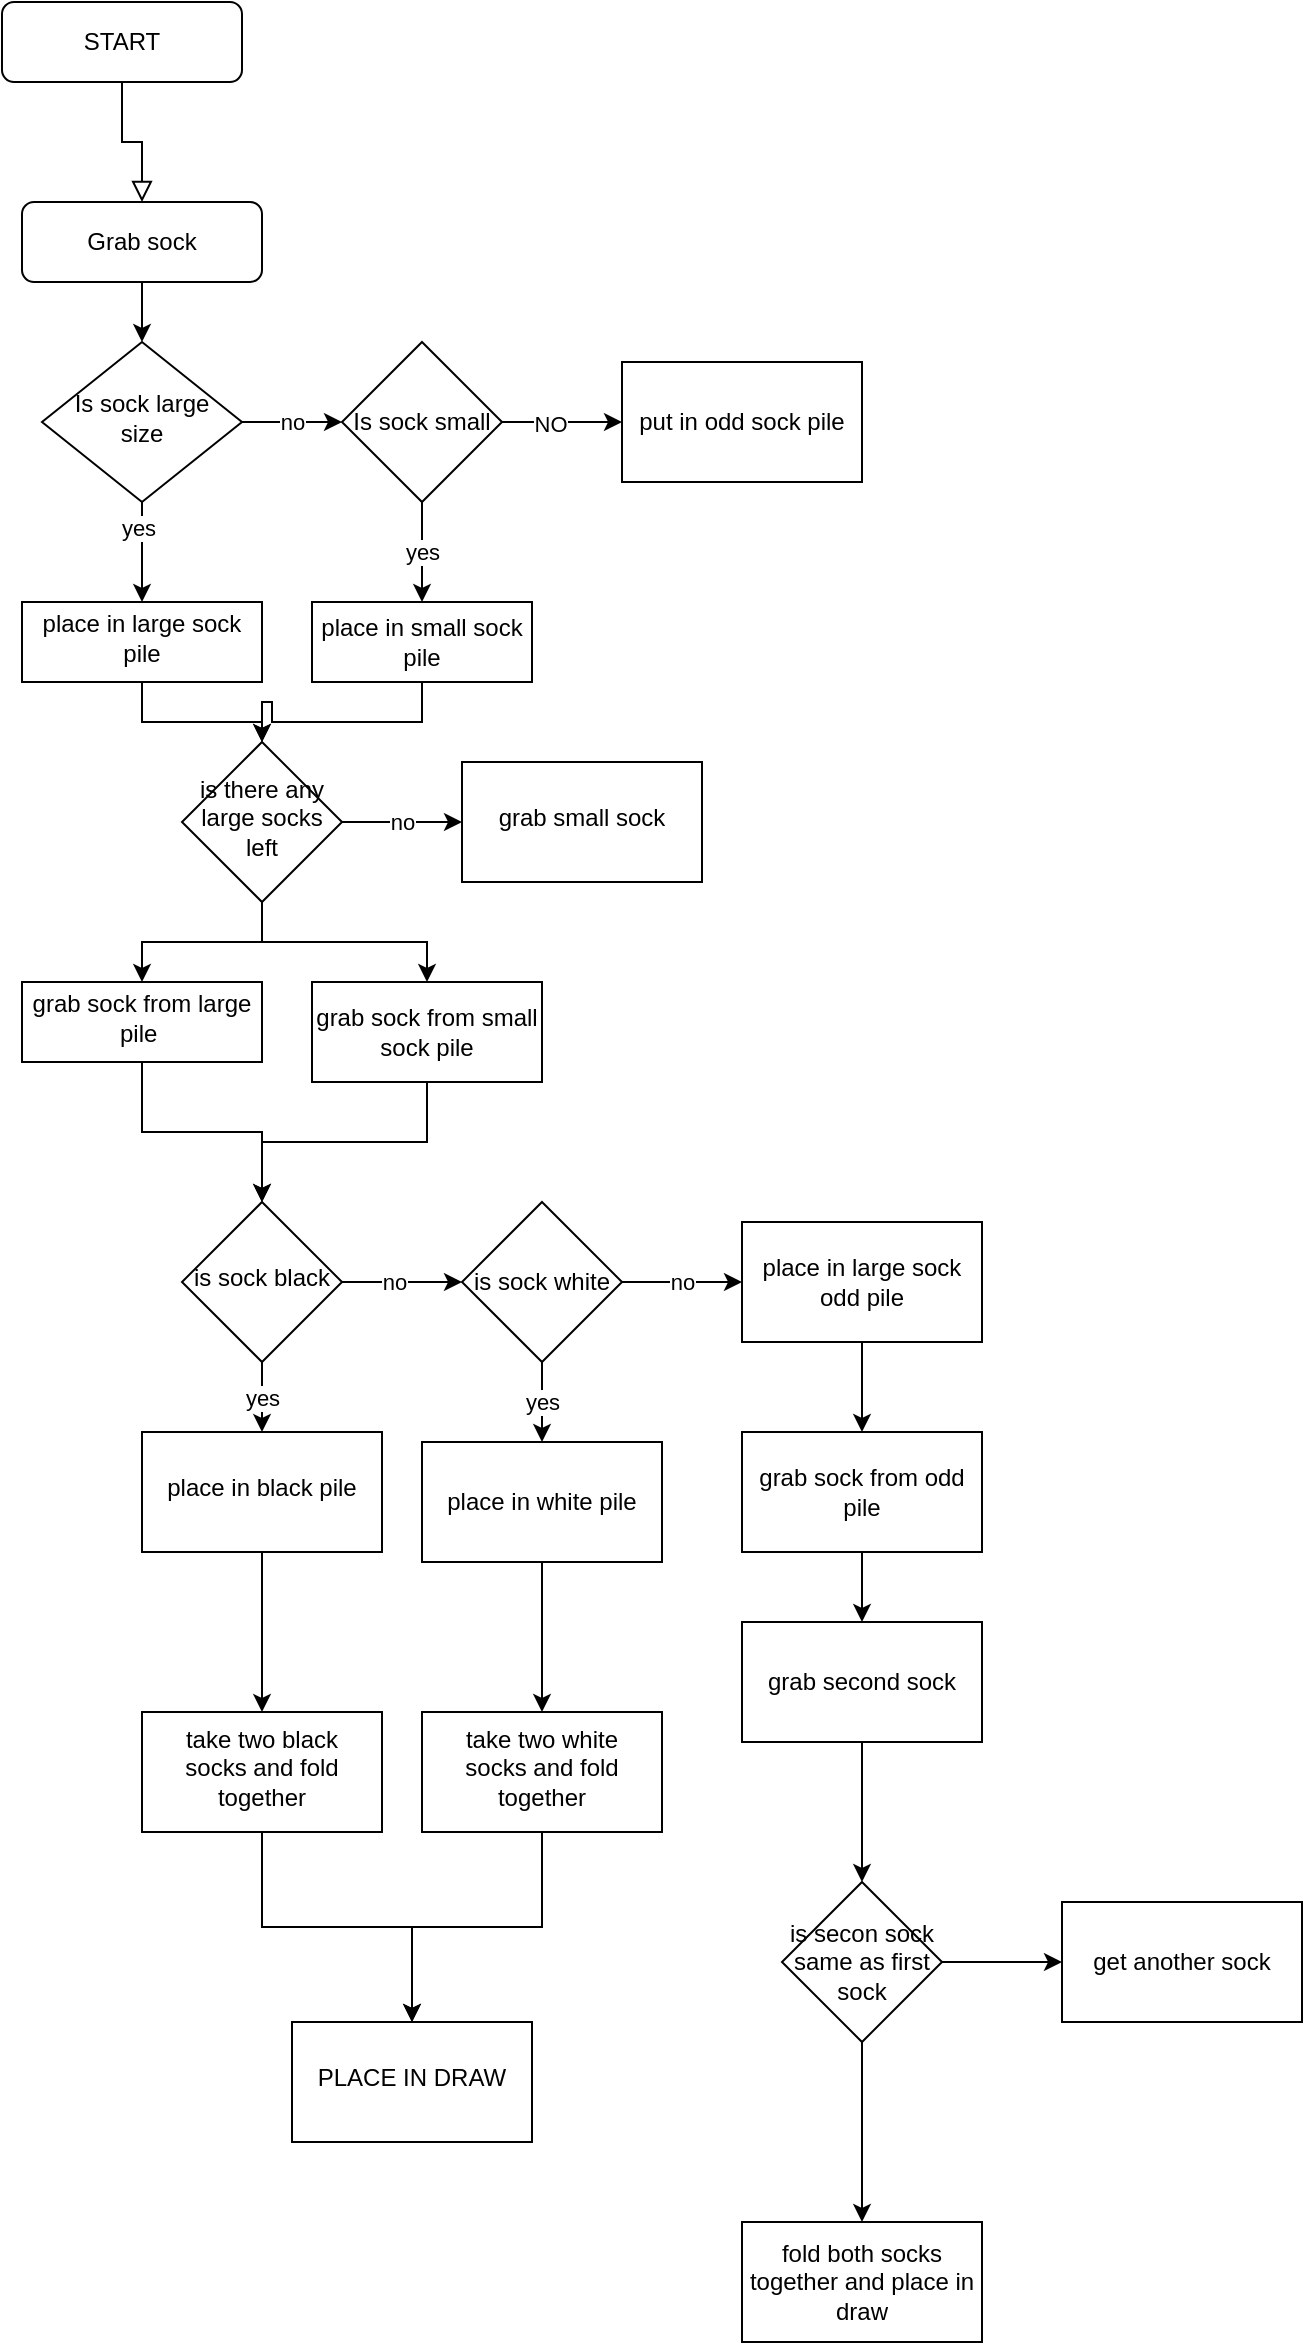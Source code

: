 <mxfile version="26.1.0">
  <diagram id="C5RBs43oDa-KdzZeNtuy" name="Page-1">
    <mxGraphModel dx="1050" dy="1732" grid="1" gridSize="10" guides="1" tooltips="1" connect="1" arrows="1" fold="1" page="1" pageScale="1" pageWidth="827" pageHeight="1169" math="0" shadow="0">
      <root>
        <mxCell id="WIyWlLk6GJQsqaUBKTNV-0" />
        <mxCell id="WIyWlLk6GJQsqaUBKTNV-1" parent="WIyWlLk6GJQsqaUBKTNV-0" />
        <mxCell id="WIyWlLk6GJQsqaUBKTNV-2" value="" style="rounded=0;html=1;jettySize=auto;orthogonalLoop=1;fontSize=11;endArrow=block;endFill=0;endSize=8;strokeWidth=1;shadow=0;labelBackgroundColor=none;edgeStyle=orthogonalEdgeStyle;entryX=0.5;entryY=0;entryDx=0;entryDy=0;" parent="WIyWlLk6GJQsqaUBKTNV-1" source="WIyWlLk6GJQsqaUBKTNV-3" target="N4FY37cbQbUWtQMGl5a7-0" edge="1">
          <mxGeometry relative="1" as="geometry">
            <mxPoint x="230" y="80" as="targetPoint" />
          </mxGeometry>
        </mxCell>
        <mxCell id="WIyWlLk6GJQsqaUBKTNV-3" value="START" style="rounded=1;whiteSpace=wrap;html=1;fontSize=12;glass=0;strokeWidth=1;shadow=0;" parent="WIyWlLk6GJQsqaUBKTNV-1" vertex="1">
          <mxGeometry x="160" y="-80" width="120" height="40" as="geometry" />
        </mxCell>
        <mxCell id="N4FY37cbQbUWtQMGl5a7-11" value="" style="edgeStyle=orthogonalEdgeStyle;rounded=0;orthogonalLoop=1;jettySize=auto;html=1;" edge="1" parent="WIyWlLk6GJQsqaUBKTNV-1" source="WIyWlLk6GJQsqaUBKTNV-6" target="N4FY37cbQbUWtQMGl5a7-10">
          <mxGeometry relative="1" as="geometry" />
        </mxCell>
        <mxCell id="N4FY37cbQbUWtQMGl5a7-12" value="yes" style="edgeLabel;html=1;align=center;verticalAlign=middle;resizable=0;points=[];" vertex="1" connectable="0" parent="N4FY37cbQbUWtQMGl5a7-11">
          <mxGeometry x="-0.496" y="-2" relative="1" as="geometry">
            <mxPoint as="offset" />
          </mxGeometry>
        </mxCell>
        <mxCell id="N4FY37cbQbUWtQMGl5a7-47" value="no" style="edgeStyle=orthogonalEdgeStyle;rounded=0;orthogonalLoop=1;jettySize=auto;html=1;" edge="1" parent="WIyWlLk6GJQsqaUBKTNV-1" source="WIyWlLk6GJQsqaUBKTNV-6" target="N4FY37cbQbUWtQMGl5a7-3">
          <mxGeometry relative="1" as="geometry" />
        </mxCell>
        <mxCell id="WIyWlLk6GJQsqaUBKTNV-6" value="Is sock large size" style="rhombus;whiteSpace=wrap;html=1;shadow=0;fontFamily=Helvetica;fontSize=12;align=center;strokeWidth=1;spacing=6;spacingTop=-4;" parent="WIyWlLk6GJQsqaUBKTNV-1" vertex="1">
          <mxGeometry x="180" y="90" width="100" height="80" as="geometry" />
        </mxCell>
        <mxCell id="N4FY37cbQbUWtQMGl5a7-2" value="" style="edgeStyle=orthogonalEdgeStyle;rounded=0;orthogonalLoop=1;jettySize=auto;html=1;" edge="1" parent="WIyWlLk6GJQsqaUBKTNV-1" source="N4FY37cbQbUWtQMGl5a7-0" target="WIyWlLk6GJQsqaUBKTNV-6">
          <mxGeometry relative="1" as="geometry" />
        </mxCell>
        <mxCell id="N4FY37cbQbUWtQMGl5a7-0" value="Grab sock" style="rounded=1;whiteSpace=wrap;html=1;" vertex="1" parent="WIyWlLk6GJQsqaUBKTNV-1">
          <mxGeometry x="170" y="20" width="120" height="40" as="geometry" />
        </mxCell>
        <mxCell id="N4FY37cbQbUWtQMGl5a7-5" value="" style="edgeStyle=orthogonalEdgeStyle;rounded=0;orthogonalLoop=1;jettySize=auto;html=1;" edge="1" parent="WIyWlLk6GJQsqaUBKTNV-1" source="N4FY37cbQbUWtQMGl5a7-3" target="N4FY37cbQbUWtQMGl5a7-4">
          <mxGeometry relative="1" as="geometry" />
        </mxCell>
        <mxCell id="N4FY37cbQbUWtQMGl5a7-6" value="NO" style="edgeLabel;html=1;align=center;verticalAlign=middle;resizable=0;points=[];" vertex="1" connectable="0" parent="N4FY37cbQbUWtQMGl5a7-5">
          <mxGeometry x="-0.207" y="-1" relative="1" as="geometry">
            <mxPoint as="offset" />
          </mxGeometry>
        </mxCell>
        <mxCell id="N4FY37cbQbUWtQMGl5a7-46" value="yes" style="edgeStyle=orthogonalEdgeStyle;rounded=0;orthogonalLoop=1;jettySize=auto;html=1;" edge="1" parent="WIyWlLk6GJQsqaUBKTNV-1" source="N4FY37cbQbUWtQMGl5a7-3" target="N4FY37cbQbUWtQMGl5a7-8">
          <mxGeometry relative="1" as="geometry" />
        </mxCell>
        <mxCell id="N4FY37cbQbUWtQMGl5a7-3" value="Is sock small" style="rhombus;whiteSpace=wrap;html=1;" vertex="1" parent="WIyWlLk6GJQsqaUBKTNV-1">
          <mxGeometry x="330" y="90" width="80" height="80" as="geometry" />
        </mxCell>
        <mxCell id="N4FY37cbQbUWtQMGl5a7-4" value="put in odd sock pile" style="whiteSpace=wrap;html=1;" vertex="1" parent="WIyWlLk6GJQsqaUBKTNV-1">
          <mxGeometry x="470" y="100" width="120" height="60" as="geometry" />
        </mxCell>
        <mxCell id="N4FY37cbQbUWtQMGl5a7-50" value="" style="edgeStyle=orthogonalEdgeStyle;rounded=0;orthogonalLoop=1;jettySize=auto;html=1;" edge="1" parent="WIyWlLk6GJQsqaUBKTNV-1" source="N4FY37cbQbUWtQMGl5a7-8" target="N4FY37cbQbUWtQMGl5a7-48">
          <mxGeometry relative="1" as="geometry" />
        </mxCell>
        <mxCell id="N4FY37cbQbUWtQMGl5a7-8" value="place in small sock pile" style="whiteSpace=wrap;html=1;" vertex="1" parent="WIyWlLk6GJQsqaUBKTNV-1">
          <mxGeometry x="315" y="220" width="110" height="40" as="geometry" />
        </mxCell>
        <mxCell id="N4FY37cbQbUWtQMGl5a7-49" value="" style="edgeStyle=orthogonalEdgeStyle;rounded=0;orthogonalLoop=1;jettySize=auto;html=1;" edge="1" parent="WIyWlLk6GJQsqaUBKTNV-1" source="N4FY37cbQbUWtQMGl5a7-10" target="N4FY37cbQbUWtQMGl5a7-48">
          <mxGeometry relative="1" as="geometry" />
        </mxCell>
        <mxCell id="N4FY37cbQbUWtQMGl5a7-10" value="place in large sock pile" style="whiteSpace=wrap;html=1;shadow=0;strokeWidth=1;spacing=6;spacingTop=-4;" vertex="1" parent="WIyWlLk6GJQsqaUBKTNV-1">
          <mxGeometry x="170" y="220" width="120" height="40" as="geometry" />
        </mxCell>
        <mxCell id="N4FY37cbQbUWtQMGl5a7-18" value="" style="edgeStyle=orthogonalEdgeStyle;rounded=0;orthogonalLoop=1;jettySize=auto;html=1;" edge="1" parent="WIyWlLk6GJQsqaUBKTNV-1" source="N4FY37cbQbUWtQMGl5a7-15" target="N4FY37cbQbUWtQMGl5a7-17">
          <mxGeometry relative="1" as="geometry" />
        </mxCell>
        <mxCell id="N4FY37cbQbUWtQMGl5a7-15" value="grab sock from large pile&amp;nbsp;" style="whiteSpace=wrap;html=1;shadow=0;strokeWidth=1;spacing=6;spacingTop=-4;" vertex="1" parent="WIyWlLk6GJQsqaUBKTNV-1">
          <mxGeometry x="170" y="410" width="120" height="40" as="geometry" />
        </mxCell>
        <mxCell id="N4FY37cbQbUWtQMGl5a7-20" value="" style="edgeStyle=orthogonalEdgeStyle;rounded=0;orthogonalLoop=1;jettySize=auto;html=1;" edge="1" parent="WIyWlLk6GJQsqaUBKTNV-1" source="N4FY37cbQbUWtQMGl5a7-17">
          <mxGeometry relative="1" as="geometry">
            <mxPoint x="390" y="560" as="targetPoint" />
          </mxGeometry>
        </mxCell>
        <mxCell id="N4FY37cbQbUWtQMGl5a7-21" value="no" style="edgeLabel;html=1;align=center;verticalAlign=middle;resizable=0;points=[];" vertex="1" connectable="0" parent="N4FY37cbQbUWtQMGl5a7-20">
          <mxGeometry x="-0.16" relative="1" as="geometry">
            <mxPoint as="offset" />
          </mxGeometry>
        </mxCell>
        <mxCell id="N4FY37cbQbUWtQMGl5a7-38" value="yes" style="edgeStyle=orthogonalEdgeStyle;rounded=0;orthogonalLoop=1;jettySize=auto;html=1;" edge="1" parent="WIyWlLk6GJQsqaUBKTNV-1" source="N4FY37cbQbUWtQMGl5a7-17" target="N4FY37cbQbUWtQMGl5a7-27">
          <mxGeometry relative="1" as="geometry" />
        </mxCell>
        <mxCell id="N4FY37cbQbUWtQMGl5a7-17" value="is sock black" style="rhombus;whiteSpace=wrap;html=1;shadow=0;strokeWidth=1;spacing=6;spacingTop=-4;" vertex="1" parent="WIyWlLk6GJQsqaUBKTNV-1">
          <mxGeometry x="250" y="520" width="80" height="80" as="geometry" />
        </mxCell>
        <mxCell id="N4FY37cbQbUWtQMGl5a7-26" value="no" style="edgeStyle=orthogonalEdgeStyle;rounded=0;orthogonalLoop=1;jettySize=auto;html=1;" edge="1" parent="WIyWlLk6GJQsqaUBKTNV-1" source="N4FY37cbQbUWtQMGl5a7-22" target="N4FY37cbQbUWtQMGl5a7-25">
          <mxGeometry relative="1" as="geometry" />
        </mxCell>
        <mxCell id="N4FY37cbQbUWtQMGl5a7-31" value="yes" style="edgeStyle=orthogonalEdgeStyle;rounded=0;orthogonalLoop=1;jettySize=auto;html=1;" edge="1" parent="WIyWlLk6GJQsqaUBKTNV-1" source="N4FY37cbQbUWtQMGl5a7-22" target="N4FY37cbQbUWtQMGl5a7-30">
          <mxGeometry relative="1" as="geometry" />
        </mxCell>
        <mxCell id="N4FY37cbQbUWtQMGl5a7-22" value="is sock white" style="rhombus;whiteSpace=wrap;html=1;" vertex="1" parent="WIyWlLk6GJQsqaUBKTNV-1">
          <mxGeometry x="390" y="520" width="80" height="80" as="geometry" />
        </mxCell>
        <mxCell id="N4FY37cbQbUWtQMGl5a7-69" value="" style="edgeStyle=orthogonalEdgeStyle;rounded=0;orthogonalLoop=1;jettySize=auto;html=1;" edge="1" parent="WIyWlLk6GJQsqaUBKTNV-1" source="N4FY37cbQbUWtQMGl5a7-25" target="N4FY37cbQbUWtQMGl5a7-68">
          <mxGeometry relative="1" as="geometry" />
        </mxCell>
        <mxCell id="N4FY37cbQbUWtQMGl5a7-25" value="place in large sock odd pile" style="whiteSpace=wrap;html=1;" vertex="1" parent="WIyWlLk6GJQsqaUBKTNV-1">
          <mxGeometry x="530" y="530" width="120" height="60" as="geometry" />
        </mxCell>
        <mxCell id="N4FY37cbQbUWtQMGl5a7-40" value="" style="edgeStyle=orthogonalEdgeStyle;rounded=0;orthogonalLoop=1;jettySize=auto;html=1;" edge="1" parent="WIyWlLk6GJQsqaUBKTNV-1" source="N4FY37cbQbUWtQMGl5a7-27" target="N4FY37cbQbUWtQMGl5a7-39">
          <mxGeometry relative="1" as="geometry" />
        </mxCell>
        <mxCell id="N4FY37cbQbUWtQMGl5a7-27" value="place in black pile" style="whiteSpace=wrap;html=1;shadow=0;strokeWidth=1;spacing=6;spacingTop=-4;" vertex="1" parent="WIyWlLk6GJQsqaUBKTNV-1">
          <mxGeometry x="230" y="635" width="120" height="60" as="geometry" />
        </mxCell>
        <mxCell id="N4FY37cbQbUWtQMGl5a7-44" value="" style="edgeStyle=orthogonalEdgeStyle;rounded=0;orthogonalLoop=1;jettySize=auto;html=1;" edge="1" parent="WIyWlLk6GJQsqaUBKTNV-1" source="N4FY37cbQbUWtQMGl5a7-30" target="N4FY37cbQbUWtQMGl5a7-43">
          <mxGeometry relative="1" as="geometry" />
        </mxCell>
        <mxCell id="N4FY37cbQbUWtQMGl5a7-30" value="place in white pile" style="whiteSpace=wrap;html=1;" vertex="1" parent="WIyWlLk6GJQsqaUBKTNV-1">
          <mxGeometry x="370" y="640" width="120" height="60" as="geometry" />
        </mxCell>
        <mxCell id="N4FY37cbQbUWtQMGl5a7-66" style="edgeStyle=orthogonalEdgeStyle;rounded=0;orthogonalLoop=1;jettySize=auto;html=1;" edge="1" parent="WIyWlLk6GJQsqaUBKTNV-1" source="N4FY37cbQbUWtQMGl5a7-39" target="N4FY37cbQbUWtQMGl5a7-41">
          <mxGeometry relative="1" as="geometry" />
        </mxCell>
        <mxCell id="N4FY37cbQbUWtQMGl5a7-39" value="take two black socks and fold together" style="whiteSpace=wrap;html=1;shadow=0;strokeWidth=1;spacing=6;spacingTop=-4;" vertex="1" parent="WIyWlLk6GJQsqaUBKTNV-1">
          <mxGeometry x="230" y="775" width="120" height="60" as="geometry" />
        </mxCell>
        <mxCell id="N4FY37cbQbUWtQMGl5a7-41" value="PLACE IN DRAW" style="whiteSpace=wrap;html=1;shadow=0;strokeWidth=1;spacing=6;spacingTop=-4;" vertex="1" parent="WIyWlLk6GJQsqaUBKTNV-1">
          <mxGeometry x="305" y="930" width="120" height="60" as="geometry" />
        </mxCell>
        <mxCell id="N4FY37cbQbUWtQMGl5a7-65" style="edgeStyle=orthogonalEdgeStyle;rounded=0;orthogonalLoop=1;jettySize=auto;html=1;entryX=0.5;entryY=0;entryDx=0;entryDy=0;" edge="1" parent="WIyWlLk6GJQsqaUBKTNV-1" source="N4FY37cbQbUWtQMGl5a7-43" target="N4FY37cbQbUWtQMGl5a7-41">
          <mxGeometry relative="1" as="geometry" />
        </mxCell>
        <mxCell id="N4FY37cbQbUWtQMGl5a7-43" value="take two white socks and fold together" style="whiteSpace=wrap;html=1;shadow=0;strokeWidth=1;spacing=6;spacingTop=-4;" vertex="1" parent="WIyWlLk6GJQsqaUBKTNV-1">
          <mxGeometry x="370" y="775" width="120" height="60" as="geometry" />
        </mxCell>
        <mxCell id="N4FY37cbQbUWtQMGl5a7-52" value="no" style="edgeStyle=orthogonalEdgeStyle;rounded=0;orthogonalLoop=1;jettySize=auto;html=1;" edge="1" parent="WIyWlLk6GJQsqaUBKTNV-1" source="N4FY37cbQbUWtQMGl5a7-48" target="N4FY37cbQbUWtQMGl5a7-51">
          <mxGeometry relative="1" as="geometry" />
        </mxCell>
        <mxCell id="N4FY37cbQbUWtQMGl5a7-63" style="edgeStyle=orthogonalEdgeStyle;rounded=0;orthogonalLoop=1;jettySize=auto;html=1;entryX=0.5;entryY=0;entryDx=0;entryDy=0;" edge="1" parent="WIyWlLk6GJQsqaUBKTNV-1" source="N4FY37cbQbUWtQMGl5a7-48" target="N4FY37cbQbUWtQMGl5a7-62">
          <mxGeometry relative="1" as="geometry" />
        </mxCell>
        <mxCell id="N4FY37cbQbUWtQMGl5a7-67" style="edgeStyle=orthogonalEdgeStyle;rounded=0;orthogonalLoop=1;jettySize=auto;html=1;entryX=0.5;entryY=0;entryDx=0;entryDy=0;" edge="1" parent="WIyWlLk6GJQsqaUBKTNV-1" source="N4FY37cbQbUWtQMGl5a7-48" target="N4FY37cbQbUWtQMGl5a7-15">
          <mxGeometry relative="1" as="geometry" />
        </mxCell>
        <mxCell id="N4FY37cbQbUWtQMGl5a7-48" value="is there any large socks left" style="rhombus;whiteSpace=wrap;html=1;shadow=0;strokeWidth=1;spacing=6;spacingTop=-4;" vertex="1" parent="WIyWlLk6GJQsqaUBKTNV-1">
          <mxGeometry x="250" y="290" width="80" height="80" as="geometry" />
        </mxCell>
        <mxCell id="N4FY37cbQbUWtQMGl5a7-51" value="grab small sock" style="whiteSpace=wrap;html=1;shadow=0;strokeWidth=1;spacing=6;spacingTop=-4;" vertex="1" parent="WIyWlLk6GJQsqaUBKTNV-1">
          <mxGeometry x="390" y="300" width="120" height="60" as="geometry" />
        </mxCell>
        <mxCell id="N4FY37cbQbUWtQMGl5a7-64" style="edgeStyle=orthogonalEdgeStyle;rounded=0;orthogonalLoop=1;jettySize=auto;html=1;entryX=0.5;entryY=0;entryDx=0;entryDy=0;" edge="1" parent="WIyWlLk6GJQsqaUBKTNV-1" source="N4FY37cbQbUWtQMGl5a7-62" target="N4FY37cbQbUWtQMGl5a7-17">
          <mxGeometry relative="1" as="geometry" />
        </mxCell>
        <mxCell id="N4FY37cbQbUWtQMGl5a7-62" value="grab sock from small sock pile" style="rounded=0;whiteSpace=wrap;html=1;" vertex="1" parent="WIyWlLk6GJQsqaUBKTNV-1">
          <mxGeometry x="315" y="410" width="115" height="50" as="geometry" />
        </mxCell>
        <mxCell id="N4FY37cbQbUWtQMGl5a7-73" value="" style="edgeStyle=orthogonalEdgeStyle;rounded=0;orthogonalLoop=1;jettySize=auto;html=1;" edge="1" parent="WIyWlLk6GJQsqaUBKTNV-1" source="N4FY37cbQbUWtQMGl5a7-68" target="N4FY37cbQbUWtQMGl5a7-72">
          <mxGeometry relative="1" as="geometry" />
        </mxCell>
        <mxCell id="N4FY37cbQbUWtQMGl5a7-68" value="grab sock from odd pile" style="whiteSpace=wrap;html=1;" vertex="1" parent="WIyWlLk6GJQsqaUBKTNV-1">
          <mxGeometry x="530" y="635" width="120" height="60" as="geometry" />
        </mxCell>
        <mxCell id="N4FY37cbQbUWtQMGl5a7-75" value="" style="edgeStyle=orthogonalEdgeStyle;rounded=0;orthogonalLoop=1;jettySize=auto;html=1;" edge="1" parent="WIyWlLk6GJQsqaUBKTNV-1" source="N4FY37cbQbUWtQMGl5a7-72" target="N4FY37cbQbUWtQMGl5a7-74">
          <mxGeometry relative="1" as="geometry" />
        </mxCell>
        <mxCell id="N4FY37cbQbUWtQMGl5a7-72" value="grab second sock" style="whiteSpace=wrap;html=1;" vertex="1" parent="WIyWlLk6GJQsqaUBKTNV-1">
          <mxGeometry x="530" y="730" width="120" height="60" as="geometry" />
        </mxCell>
        <mxCell id="N4FY37cbQbUWtQMGl5a7-77" value="" style="edgeStyle=orthogonalEdgeStyle;rounded=0;orthogonalLoop=1;jettySize=auto;html=1;" edge="1" parent="WIyWlLk6GJQsqaUBKTNV-1" source="N4FY37cbQbUWtQMGl5a7-74" target="N4FY37cbQbUWtQMGl5a7-76">
          <mxGeometry relative="1" as="geometry" />
        </mxCell>
        <mxCell id="N4FY37cbQbUWtQMGl5a7-79" value="" style="edgeStyle=orthogonalEdgeStyle;rounded=0;orthogonalLoop=1;jettySize=auto;html=1;" edge="1" parent="WIyWlLk6GJQsqaUBKTNV-1" source="N4FY37cbQbUWtQMGl5a7-74" target="N4FY37cbQbUWtQMGl5a7-78">
          <mxGeometry relative="1" as="geometry" />
        </mxCell>
        <mxCell id="N4FY37cbQbUWtQMGl5a7-74" value="is secon sock same as first sock" style="rhombus;whiteSpace=wrap;html=1;" vertex="1" parent="WIyWlLk6GJQsqaUBKTNV-1">
          <mxGeometry x="550" y="860" width="80" height="80" as="geometry" />
        </mxCell>
        <mxCell id="N4FY37cbQbUWtQMGl5a7-76" value="get another sock" style="whiteSpace=wrap;html=1;" vertex="1" parent="WIyWlLk6GJQsqaUBKTNV-1">
          <mxGeometry x="690" y="870" width="120" height="60" as="geometry" />
        </mxCell>
        <mxCell id="N4FY37cbQbUWtQMGl5a7-78" value="fold both socks together and place in draw" style="whiteSpace=wrap;html=1;" vertex="1" parent="WIyWlLk6GJQsqaUBKTNV-1">
          <mxGeometry x="530" y="1030" width="120" height="60" as="geometry" />
        </mxCell>
      </root>
    </mxGraphModel>
  </diagram>
</mxfile>
